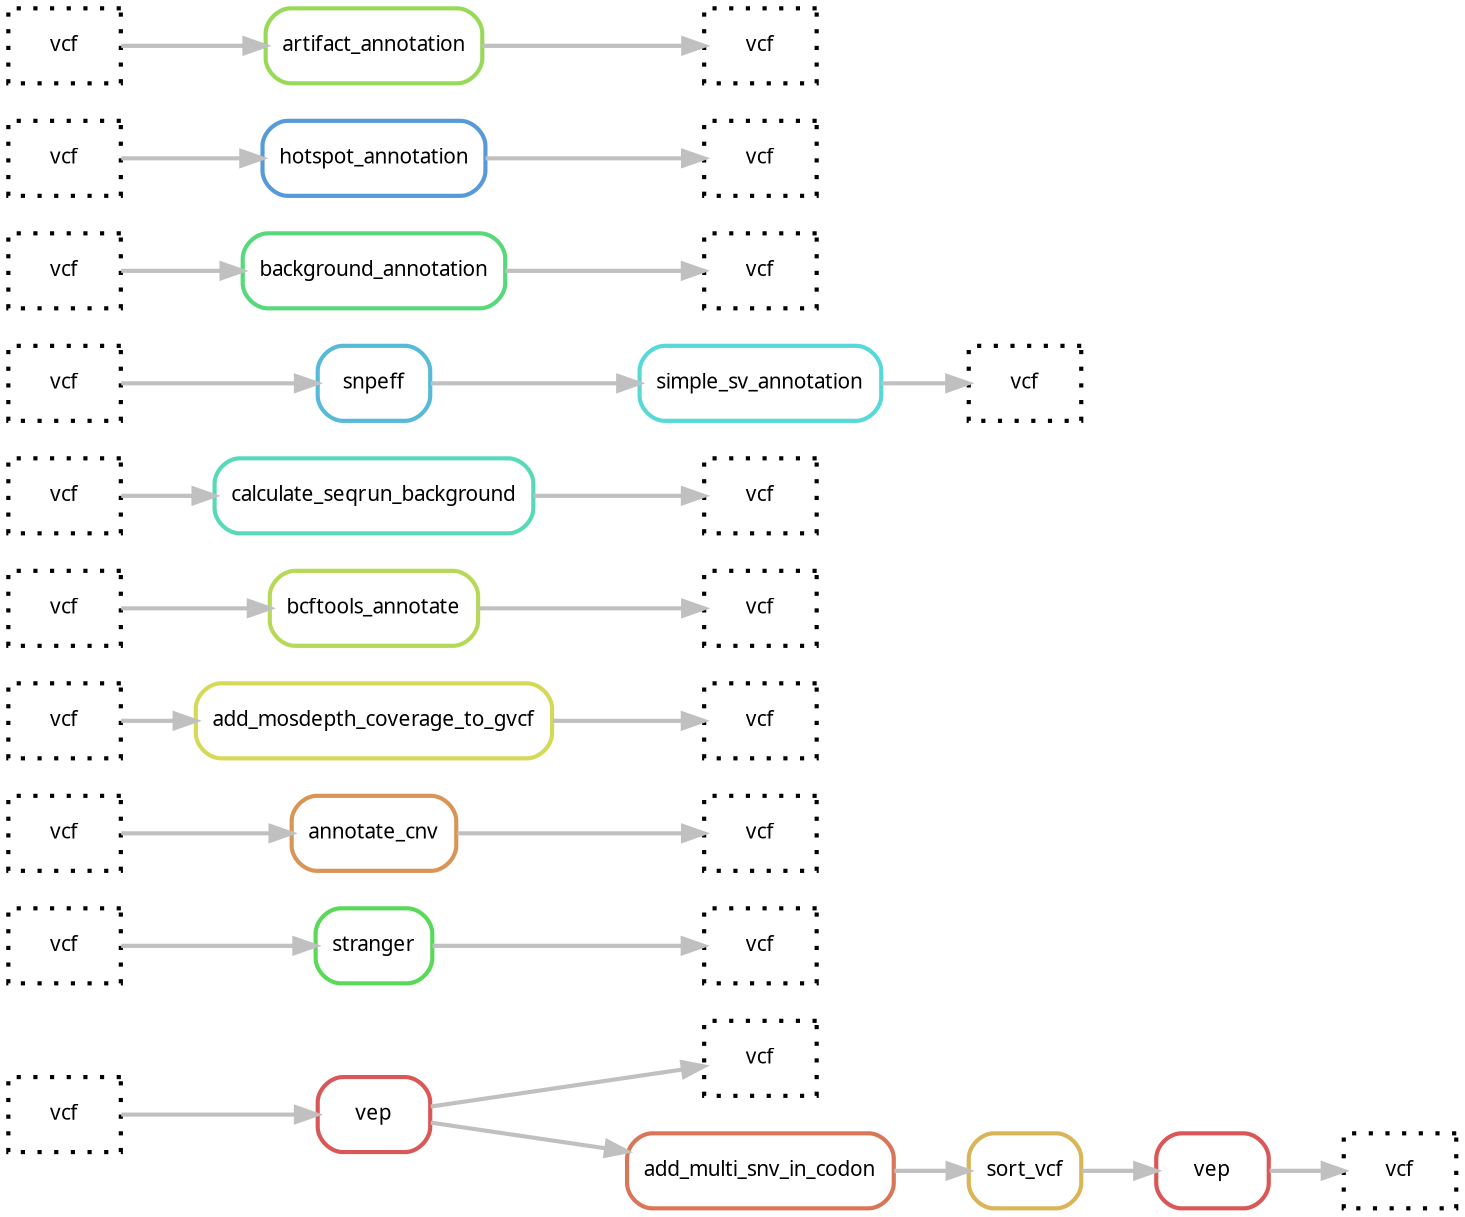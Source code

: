 digraph snakemake_dag {
	rankdir=LR;
    graph[bgcolor=white, margin=0];
    node[shape=box, style=rounded, fontname=sans,                 fontsize=10, penwidth=2];
    edge[penwidth=2, color=grey];
	0[label = "vcf", color = "0.50 0.50 0.0", style="dotted"];
	100[label = "vcf", color = "0.50 0.50 0.0", style="dotted"];
	101[label = "vcf", color = "0.50 0.50 0.0", style="dotted"];
	102[label = "vcf", color = "0.50 0.50 0.0", style="dotted"];
	103[label = "vcf", color = "0.50 0.50 0.0", style="dotted"];
	104[label = "vcf", color = "0.50 0.50 0.0", style="dotted"];
	105[label = "vcf", color = "0.50 0.50 0.0", style="dotted"];
	106[label = "vcf", color = "0.50 0.50 0.0", style="dotted"];
	107[label = "vcf", color = "0.50 0.50 0.0", style="dotted"];
	108[label = "vcf", color = "0.50 0.50 0.0", style="dotted"];
	109[label = "vcf", color = "0.50 0.50 0.0", style="dotted"];
	1[label = "add_mosdepth_coverage_to_gvcf", color = "0.17 0.6 0.85", style="rounded"];
	2[label = "vep", color = "0.00 0.6 0.85", style="rounded"];
	22[label = "vep", color = "0.00 0.6 0.85", style="rounded"];
	3[label = "simple_sv_annotation", color = "0.50 0.6 0.85", style="rounded"];
	4[label = "snpeff", color = "0.54 0.6 0.85", style="rounded"];
	5[label = "bcftools_annotate", color = "0.21 0.6 0.85", style="rounded"];
	7[label = "background_annotation", color = "0.38 0.6 0.85", style="rounded"];
	8[label = "hotspot_annotation", color = "0.58 0.6 0.85", style="rounded"];
	9[label = "artifact_annotation", color = "0.25 0.6 0.85", style="rounded"];
	11[label = "sort_vcf", color = "0.12 0.6 0.85", style="rounded"];
	12[label = "add_multi_snv_in_codon", color = "0.04 0.6 0.85", style="rounded"];
	13[label = "stranger", color = "0.33 0.6 0.85", style="rounded"];
	14[label = "annotate_cnv", color = "0.08 0.6 0.85", style="rounded"];
	15[label = "calculate_seqrun_background", color = "0.46 0.6 0.85", style="rounded"];
	16[label = "vcf", color = "0.0 0.0 0.0", style="dotted"];
	161[label = "vcf", color = "0.0 0.0 0.0", style="dotted"];
	162[label = "vcf", color = "0.0 0.0 0.0", style="dotted"];
	163[label = "vcf", color = "0.0 0.0 0.0", style="dotted"];
	164[label = "vcf", color = "0.0 0.0 0.0", style="dotted"];
	165[label = "vcf", color = "0.0 0.0 0.0", style="dotted"];
	166[label = "vcf", color = "0.0 0.0 0.0", style="dotted"];
	167[label = "vcf", color = "0.0 0.0 0.0", style="dotted"];
	168[label = "vcf", color = "0.0 0.0 0.0", style="dotted"];
	169[label = "vcf", color = "0.0 0.0 0.0", style="dotted"];
	
	161 -> 13
	13 -> 100
	162 -> 14
	14 -> 101
	163 -> 1
	1 -> 102
	164 -> 5
	5 -> 103
	165 -> 15
	15 -> 104
	166 -> 4
	4 -> 3
	3 -> 105
	167 -> 7
	7 -> 106
	168 -> 8
	8 -> 107
	169 -> 9
	9 -> 108
	16 -> 2
	2 -> 12
	2 -> 0
	12 -> 11
	11 -> 22
	22 -> 109
}            
